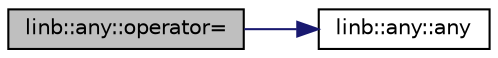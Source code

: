 digraph "linb::any::operator="
{
 // LATEX_PDF_SIZE
  edge [fontname="Helvetica",fontsize="10",labelfontname="Helvetica",labelfontsize="10"];
  node [fontname="Helvetica",fontsize="10",shape=record];
  rankdir="LR";
  Node1 [label="linb::any::operator=",height=0.2,width=0.4,color="black", fillcolor="grey75", style="filled", fontcolor="black",tooltip="Has the same effect as any(rhs).swap(*this). No effects if an exception is thrown."];
  Node1 -> Node2 [color="midnightblue",fontsize="10",style="solid",fontname="Helvetica"];
  Node2 [label="linb::any::any",height=0.2,width=0.4,color="black", fillcolor="white", style="filled",URL="$classlinb_1_1any.html#a4235c73347f588664514be22a85680d9",tooltip="Constructs an object of type any with an empty state."];
}
